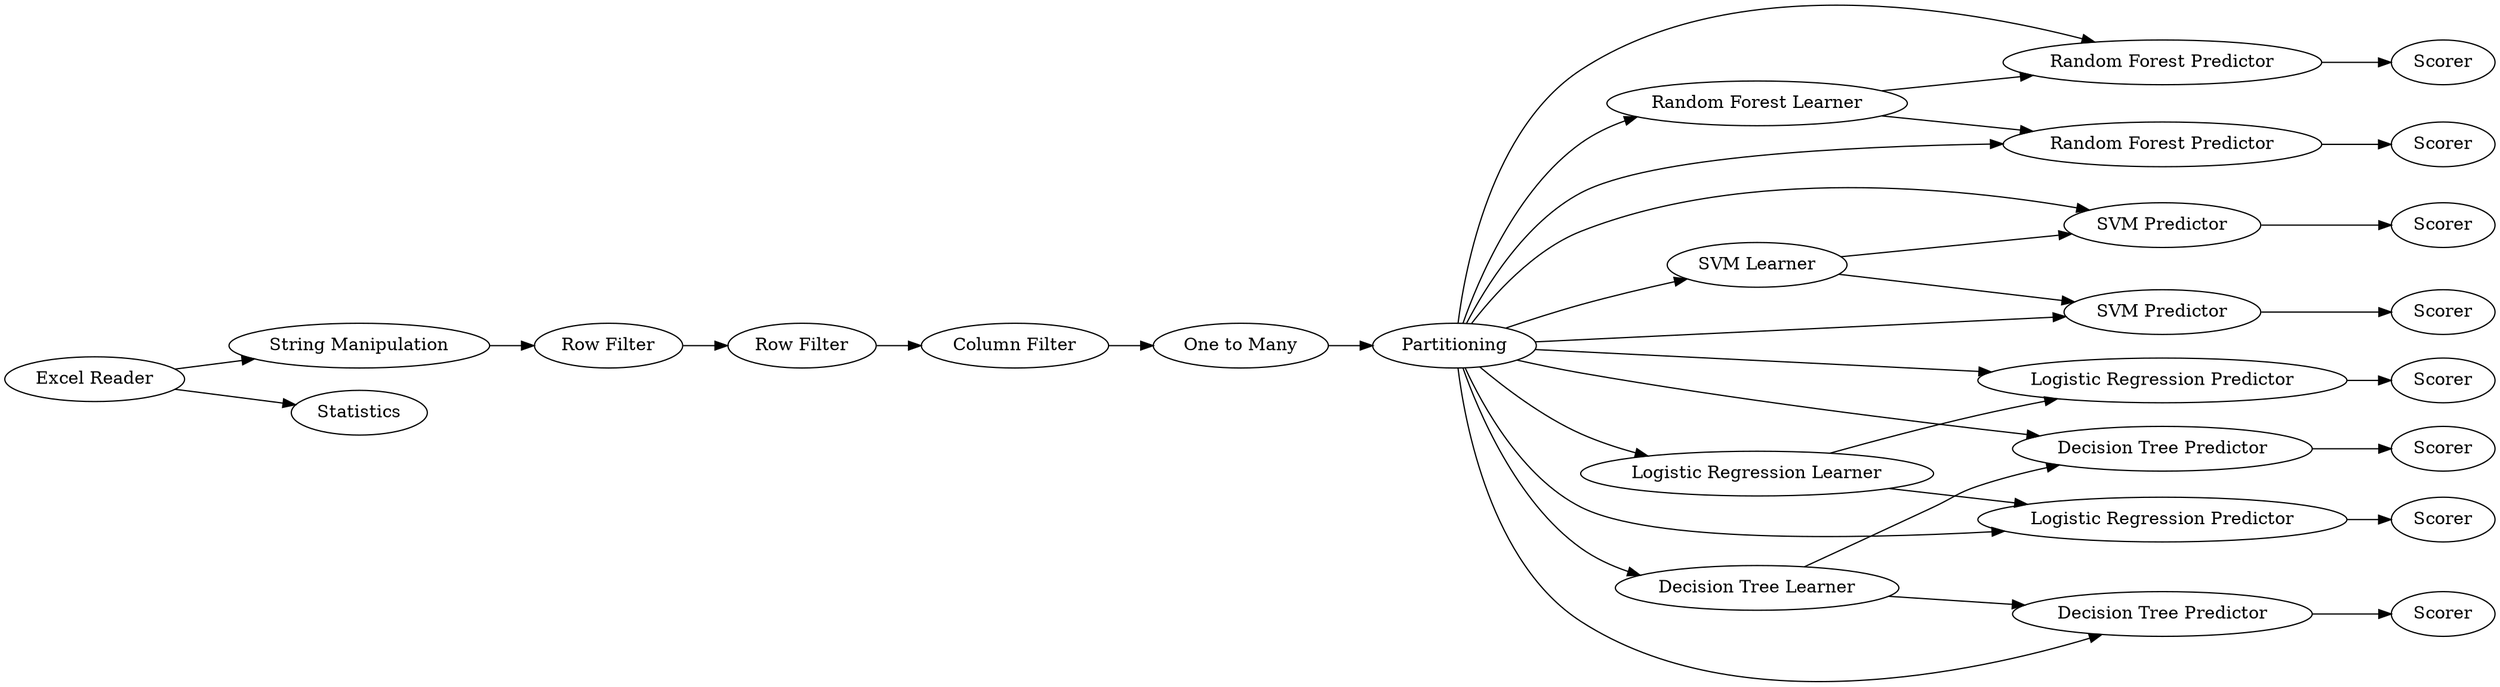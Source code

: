 digraph {
	9 -> 7
	8 -> 21
	8 -> 9
	15 -> 18
	21 -> 22
	19 -> 21
	27 -> 28
	8 -> 27
	6 -> 4
	20 -> 23
	8 -> 19
	10 -> 16
	8 -> 25
	25 -> 26
	1 -> 2
	8 -> 16
	4 -> 24
	8 -> 11
	7 -> 14
	9 -> 11
	11 -> 13
	8 -> 20
	26 -> 29
	24 -> 8
	10 -> 15
	8 -> 15
	8 -> 26
	8 -> 10
	19 -> 20
	8 -> 7
	5 -> 6
	25 -> 27
	2 -> 5
	16 -> 17
	1 -> 3
	27 [label="Decision Tree Predictor"]
	7 [label="Random Forest Predictor"]
	9 [label="Random Forest Learner"]
	26 [label="Decision Tree Predictor"]
	21 [label="SVM Predictor"]
	18 [label=Scorer]
	8 [label=Partitioning]
	17 [label=Scorer]
	3 [label=Statistics]
	19 [label="SVM Learner"]
	24 [label="One to Many"]
	6 [label="Row Filter"]
	15 [label="Logistic Regression Predictor"]
	25 [label="Decision Tree Learner"]
	10 [label="Logistic Regression Learner"]
	16 [label="Logistic Regression Predictor"]
	1 [label="Excel Reader"]
	22 [label=Scorer]
	28 [label=Scorer]
	11 [label="Random Forest Predictor"]
	4 [label="Column Filter"]
	23 [label=Scorer]
	14 [label=Scorer]
	5 [label="Row Filter"]
	20 [label="SVM Predictor"]
	13 [label=Scorer]
	29 [label=Scorer]
	2 [label="String Manipulation"]
	rankdir=LR
}
